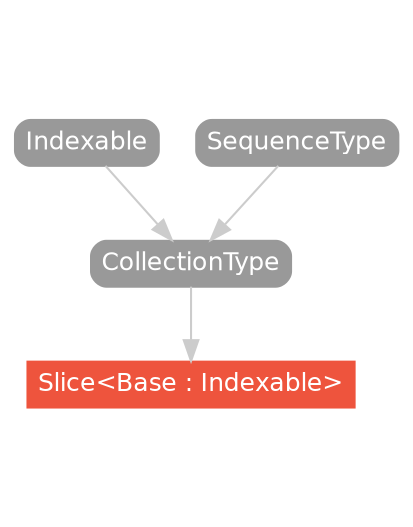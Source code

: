 strict digraph "Slice<Base : Indexable> - Type Hierarchy - SwiftDoc.org" {
    pad="0.1,0.8"
    node [shape=box, style="filled,rounded", color="#999999", fillcolor="#999999", fontcolor=white, fontname=Helvetica, fontnames="Helvetica,sansserif", fontsize=12, margin="0.07,0.05", height="0.3"]
    edge [color="#cccccc"]
    "CollectionType" [URL="/protocol/CollectionType/hierarchy/"]
    "Indexable" [URL="/protocol/Indexable/hierarchy/"]
    "SequenceType" [URL="/protocol/SequenceType/hierarchy/"]
    "Slice<Base : Indexable>" [URL="/type/Slice/", style="filled", fillcolor="#ee543d", color="#ee543d"]    "CollectionType" -> "Slice<Base : Indexable>"
    "Indexable" -> "CollectionType"
    "SequenceType" -> "CollectionType"
    subgraph Types {
        rank = max; "Slice<Base : Indexable>";
    }
}